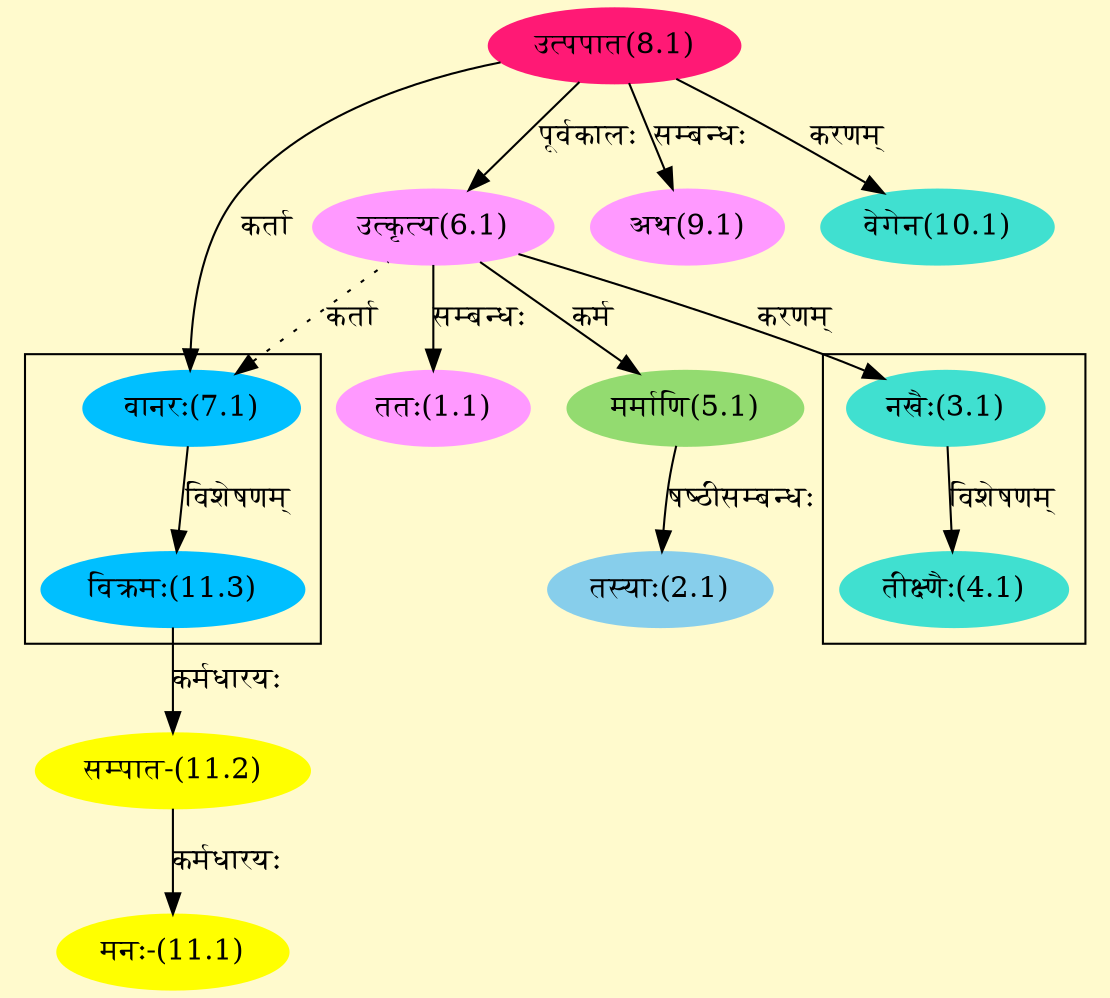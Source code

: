 digraph G{
rankdir=BT;
 compound=true;
 bgcolor="lemonchiffon1";

subgraph cluster_1{
Node4_1 [style=filled, color="#40E0D0" label = "तीक्ष्णैः(4.1)"]
Node3_1 [style=filled, color="#40E0D0" label = "नखैः(3.1)"]

}

subgraph cluster_2{
Node11_3 [style=filled, color="#00BFFF" label = "विक्रमः(11.3)"]
Node7_1 [style=filled, color="#00BFFF" label = "वानरः(7.1)"]

}
Node1_1 [style=filled, color="#FF99FF" label = "ततः(1.1)"]
Node6_1 [style=filled, color="#FF99FF" label = "उत्कृत्य(6.1)"]
Node2_1 [style=filled, color="#87CEEB" label = "तस्याः(2.1)"]
Node5_1 [style=filled, color="#93DB70" label = "मर्माणि(5.1)"]
Node3_1 [style=filled, color="#40E0D0" label = "नखैः(3.1)"]
Node8_1 [style=filled, color="#FF1975" label = "उत्पपात(8.1)"]
Node7_1 [style=filled, color="#00BFFF" label = "वानरः(7.1)"]
Node [style=filled, color="" label = "()"]
Node9_1 [style=filled, color="#FF99FF" label = "अथ(9.1)"]
Node10_1 [style=filled, color="#40E0D0" label = "वेगेन(10.1)"]
Node11_1 [style=filled, color="#FFFF00" label = "मनः-(11.1)"]
Node11_2 [style=filled, color="#FFFF00" label = "सम्पात-(11.2)"]
Node11_3 [style=filled, color="#00BFFF" label = "विक्रमः(11.3)"]
/* Start of Relations section */

Node1_1 -> Node6_1 [  label="सम्बन्धः"  dir="back" ]
Node2_1 -> Node5_1 [  label="षष्ठीसम्बन्धः"  dir="back" ]
Node3_1 -> Node6_1 [  label="करणम्"  dir="back" ]
Node4_1 -> Node3_1 [  label="विशेषणम्"  dir="back" ]
Node5_1 -> Node6_1 [  label="कर्म"  dir="back" ]
Node6_1 -> Node8_1 [  label="पूर्वकालः"  dir="back" ]
Node7_1 -> Node8_1 [  label="कर्ता"  dir="back" ]
Node7_1 -> Node6_1 [ style=dotted label="कर्ता"  dir="back" ]
Node9_1 -> Node8_1 [  label="सम्बन्धः"  dir="back" ]
Node10_1 -> Node8_1 [  label="करणम्"  dir="back" ]
Node11_1 -> Node11_2 [  label="कर्मधारयः"  dir="back" ]
Node11_2 -> Node11_3 [  label="कर्मधारयः"  dir="back" ]
Node11_3 -> Node7_1 [  label="विशेषणम्"  dir="back" ]
}
